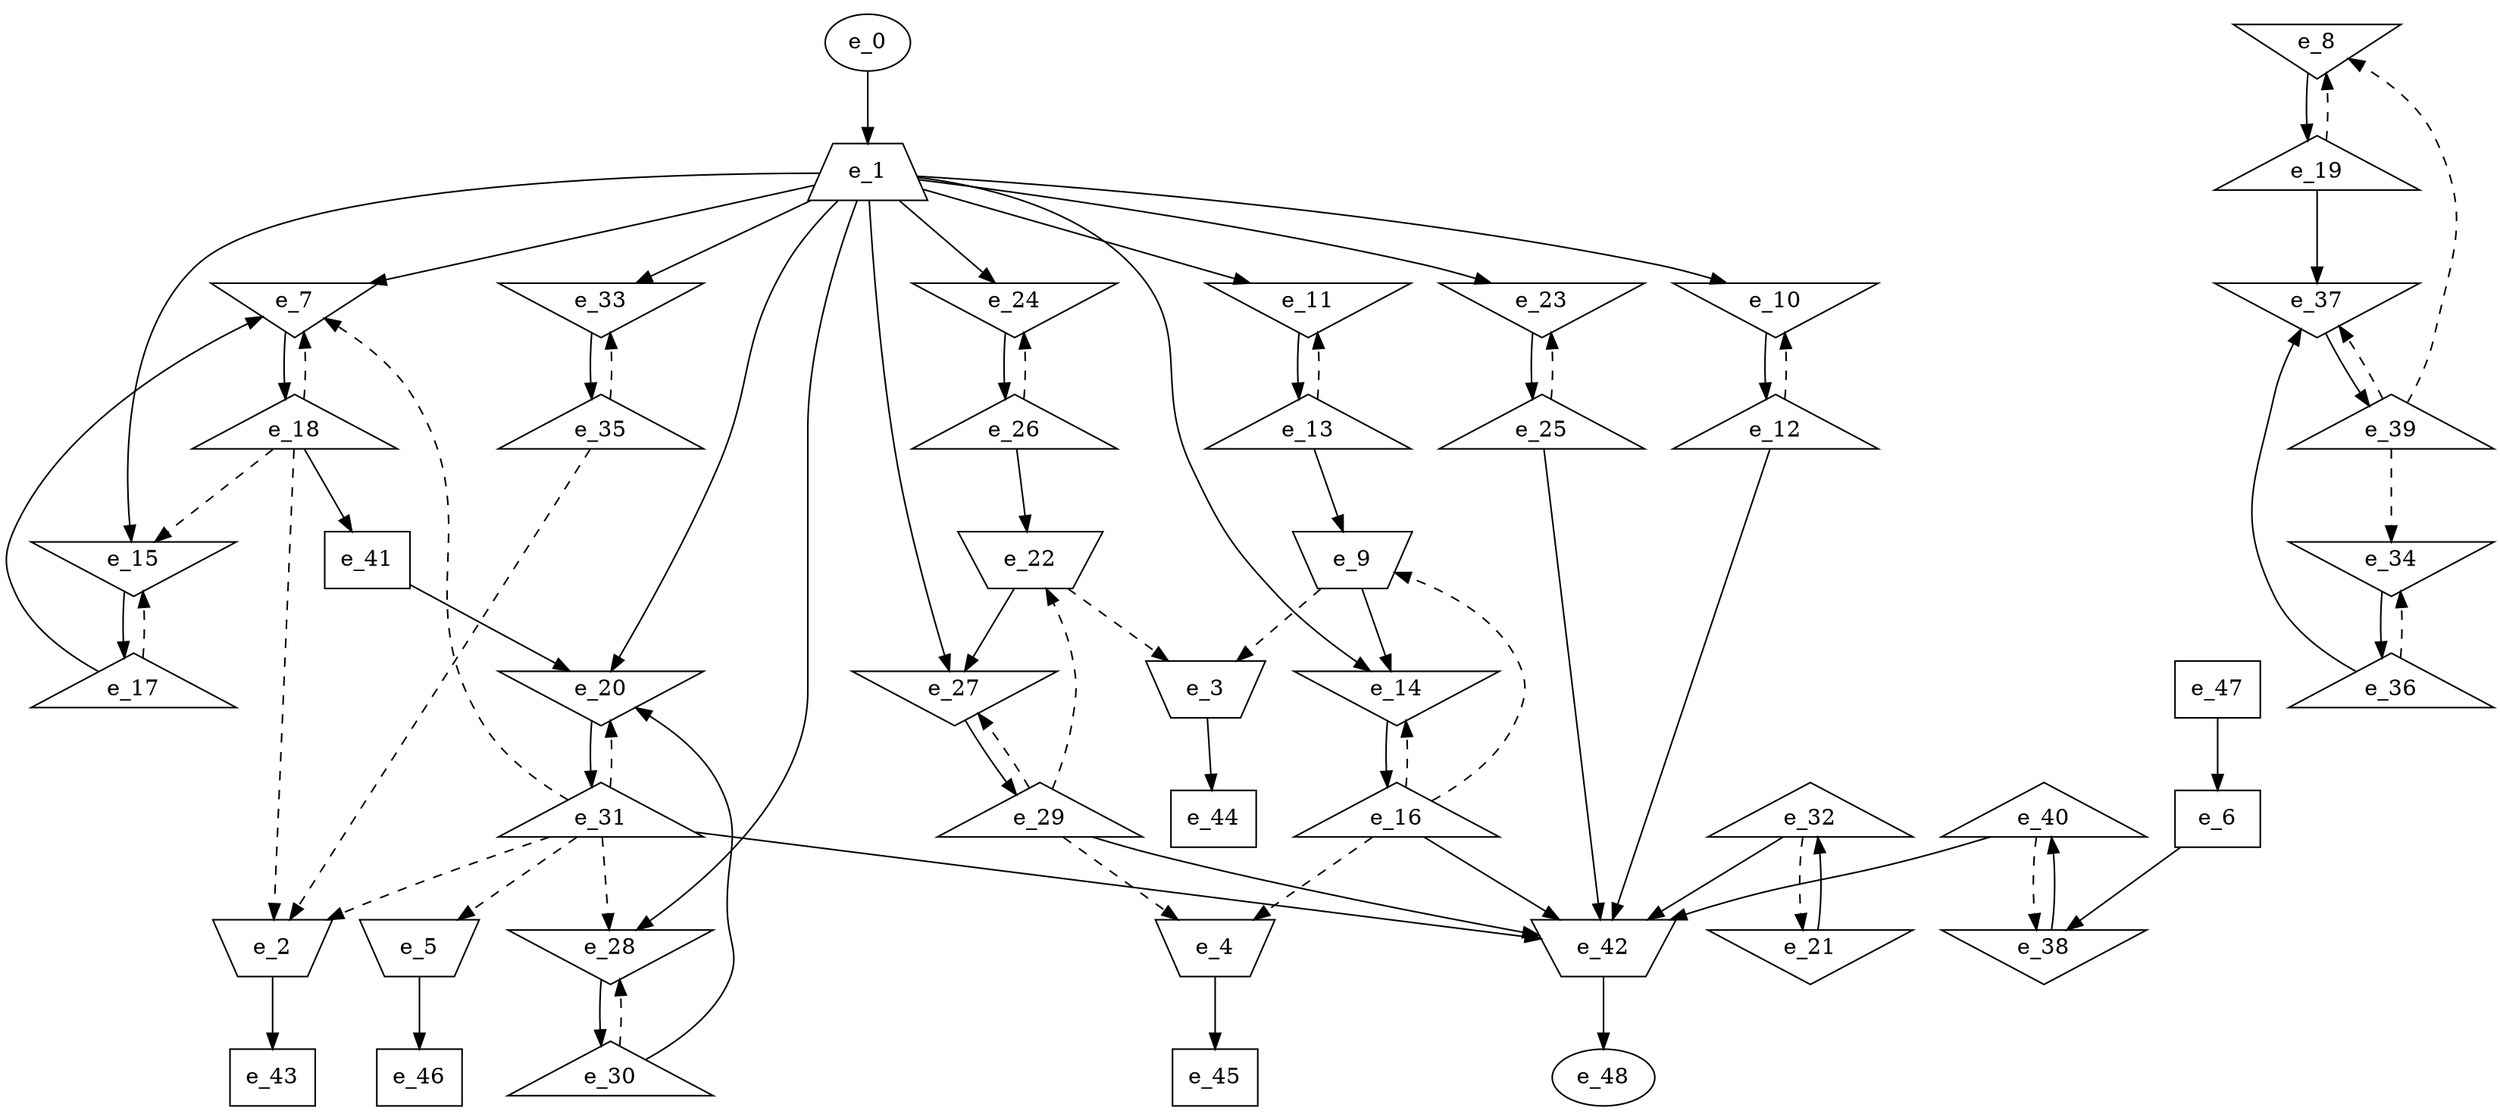 digraph control_path {
  e_0: entry_node : n ;
  e_1 [shape = trapezium];
  e_2 [shape = invtrapezium];
  e_3 [shape = invtrapezium];
  e_4 [shape = invtrapezium];
  e_5 [shape = invtrapezium];
  e_6 [shape = dot];
  e_7 [shape = invtriangle];
  e_8 [shape = invtriangle];
  e_9 [shape = invtrapezium];
  e_10 [shape = invtriangle];
  e_11 [shape = invtriangle];
  e_12 [shape = triangle];
  e_13 [shape = triangle];
  e_14 [shape = invtriangle];
  e_15 [shape = invtriangle];
  e_16 [shape = triangle];
  e_17 [shape = triangle];
  e_18 [shape = triangle];
  e_19 [shape = triangle];
  e_20 [shape = invtriangle];
  e_21 [shape = invtriangle];
  e_22 [shape = invtrapezium];
  e_23 [shape = invtriangle];
  e_24 [shape = invtriangle];
  e_25 [shape = triangle];
  e_26 [shape = triangle];
  e_27 [shape = invtriangle];
  e_28 [shape = invtriangle];
  e_29 [shape = triangle];
  e_30 [shape = triangle];
  e_31 [shape = triangle];
  e_32 [shape = triangle];
  e_33 [shape = invtriangle];
  e_34 [shape = invtriangle];
  e_35 [shape = triangle];
  e_36 [shape = triangle];
  e_37 [shape = invtriangle];
  e_38 [shape = invtriangle];
  e_39 [shape = triangle];
  e_40 [shape = triangle];
  e_41 [shape = dot];
  e_42 [shape = invtrapezium];
  e_43 [shape = dot];
  e_44 [shape = dot];
  e_45 [shape = dot];
  e_46 [shape = dot];
  e_47 [shape = dot];
  e_48: exit_node : s ;
  e_0 -> e_1;
  e_18 -> e_2[style = dashed];
  e_31 -> e_2[style = dashed];
  e_35 -> e_2[style = dashed];
  e_9 -> e_3[style = dashed];
  e_22 -> e_3[style = dashed];
  e_16 -> e_4[style = dashed];
  e_29 -> e_4[style = dashed];
  e_31 -> e_5[style = dashed];
  e_47 -> e_6;
  e_1 -> e_7;
  e_17 -> e_7;
  e_18 -> e_7[style = dashed];
  e_31 -> e_7[style = dashed];
  e_19 -> e_8[style = dashed];
  e_39 -> e_8[style = dashed];
  e_13 -> e_9;
  e_16 -> e_9[style = dashed];
  e_1 -> e_10;
  e_12 -> e_10[style = dashed];
  e_1 -> e_11;
  e_13 -> e_11[style = dashed];
  e_10 -> e_12;
  e_11 -> e_13;
  e_1 -> e_14;
  e_9 -> e_14;
  e_16 -> e_14[style = dashed];
  e_1 -> e_15;
  e_17 -> e_15[style = dashed];
  e_18 -> e_15[style = dashed];
  e_14 -> e_16;
  e_15 -> e_17;
  e_7 -> e_18;
  e_8 -> e_19;
  e_1 -> e_20;
  e_30 -> e_20;
  e_41 -> e_20;
  e_31 -> e_20[style = dashed];
  e_32 -> e_21[style = dashed];
  e_26 -> e_22;
  e_29 -> e_22[style = dashed];
  e_1 -> e_23;
  e_25 -> e_23[style = dashed];
  e_1 -> e_24;
  e_26 -> e_24[style = dashed];
  e_23 -> e_25;
  e_24 -> e_26;
  e_1 -> e_27;
  e_22 -> e_27;
  e_29 -> e_27[style = dashed];
  e_1 -> e_28;
  e_30 -> e_28[style = dashed];
  e_31 -> e_28[style = dashed];
  e_27 -> e_29;
  e_28 -> e_30;
  e_20 -> e_31;
  e_21 -> e_32;
  e_1 -> e_33;
  e_35 -> e_33[style = dashed];
  e_36 -> e_34[style = dashed];
  e_39 -> e_34[style = dashed];
  e_33 -> e_35;
  e_34 -> e_36;
  e_19 -> e_37;
  e_36 -> e_37;
  e_39 -> e_37[style = dashed];
  e_6 -> e_38;
  e_40 -> e_38[style = dashed];
  e_37 -> e_39;
  e_38 -> e_40;
  e_18 -> e_41;
  e_12 -> e_42;
  e_16 -> e_42;
  e_25 -> e_42;
  e_29 -> e_42;
  e_31 -> e_42;
  e_32 -> e_42;
  e_40 -> e_42;
  e_2 -> e_43;
  e_3 -> e_44;
  e_4 -> e_45;
  e_5 -> e_46;
  e_42 -> e_48;
}
